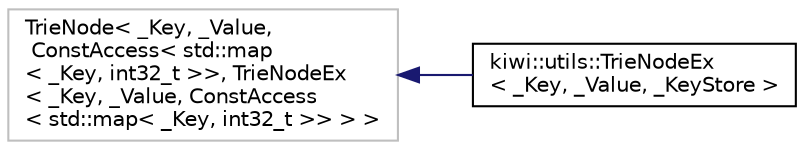 digraph "Graphical Class Hierarchy"
{
 // LATEX_PDF_SIZE
  edge [fontname="Helvetica",fontsize="10",labelfontname="Helvetica",labelfontsize="10"];
  node [fontname="Helvetica",fontsize="10",shape=record];
  rankdir="LR";
  Node113 [label="TrieNode\< _Key, _Value,\l ConstAccess\< std::map\l\< _Key, int32_t \>\>, TrieNodeEx\l\< _Key, _Value, ConstAccess\l\< std::map\< _Key, int32_t \>\> \> \>",height=0.2,width=0.4,color="grey75", fillcolor="white", style="filled",tooltip=" "];
  Node113 -> Node0 [dir="back",color="midnightblue",fontsize="10",style="solid",fontname="Helvetica"];
  Node0 [label="kiwi::utils::TrieNodeEx\l\< _Key, _Value, _KeyStore \>",height=0.2,width=0.4,color="black", fillcolor="white", style="filled",URL="$structkiwi_1_1utils_1_1TrieNodeEx.html",tooltip=" "];
}
